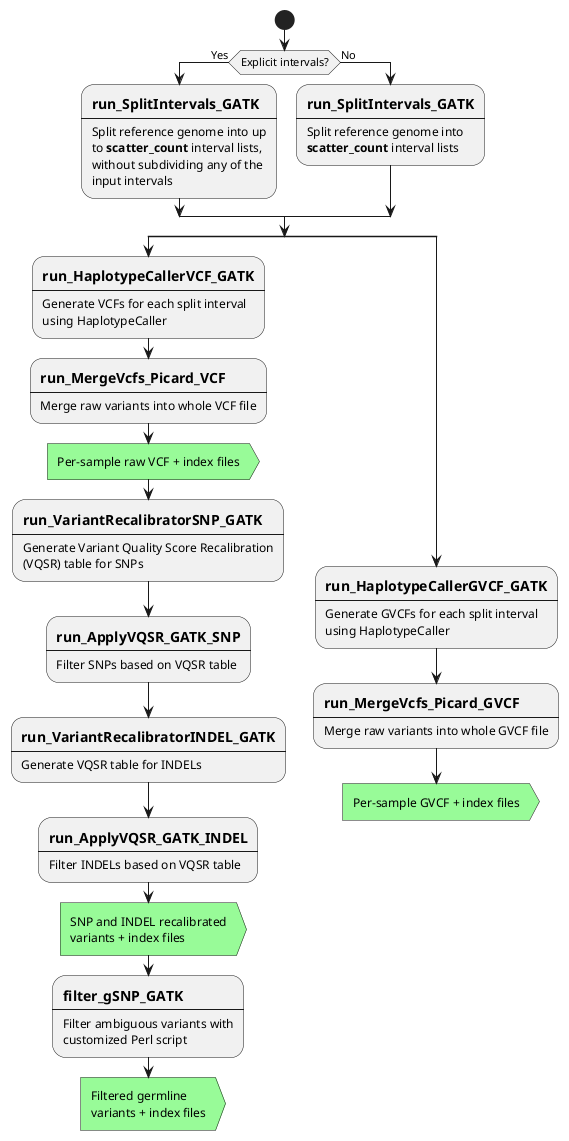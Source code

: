 @startuml

skinparam ConditionEndStyle hline

start

if (Explicit intervals?) is (Yes) then
    :==run_SplitIntervals_GATK
    ----
    Split reference genome into up
    to **scatter_count** interval lists,
    without subdividing any of the
    input intervals;
else (No)
    :==run_SplitIntervals_GATK
    ----
    Split reference genome into
    **scatter_count** interval lists;
endif

split

:==run_HaplotypeCallerVCF_GATK
----
Generate VCFs for each split interval
using HaplotypeCaller;

:==run_MergeVcfs_Picard_VCF
----
Merge raw variants into whole VCF file;

#palegreen:Per-sample raw VCF + index files; <<output>>

:==run_VariantRecalibratorSNP_GATK
----
Generate Variant Quality Score Recalibration
(VQSR) table for SNPs;

:==run_ApplyVQSR_GATK_SNP
----
Filter SNPs based on VQSR table;

:==run_VariantRecalibratorINDEL_GATK
----
Generate VQSR table for INDELs;

:==run_ApplyVQSR_GATK_INDEL
----
Filter INDELs based on VQSR table;

#palegreen:SNP and INDEL recalibrated
variants + index files; <<output>>

:==filter_gSNP_GATK
----
Filter ambiguous variants with
customized Perl script;

#palegreen:Filtered germline
variants + index files; <<output>>

detach

split again

:==run_HaplotypeCallerGVCF_GATK
----
Generate GVCFs for each split interval
using HaplotypeCaller;

:==run_MergeVcfs_Picard_GVCF
----
Merge raw variants into whole GVCF file;

#palegreen:Per-sample GVCF + index files; <<output>>

detach

endsplit

@enduml

